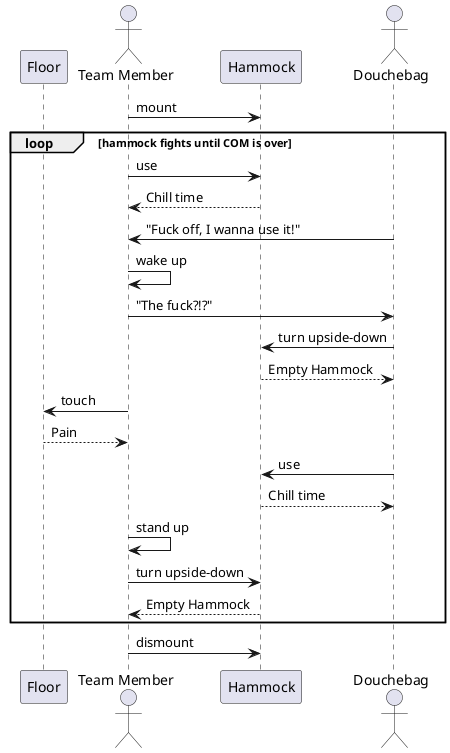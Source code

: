 @startuml

participant Floor
actor "Team Member" as Team 
participant Hammock
actor Douchebag

Team -> Hammock : mount
loop hammock fights until COM is over
    Team -> Hammock : use
    Hammock --> Team : Chill time
    Douchebag -> Team : "Fuck off, I wanna use it!"
    Team -> Team : wake up
    Team -> Douchebag : "The fuck?!?"
    Douchebag -> Hammock : turn upside-down
    Hammock --> Douchebag : Empty Hammock
    Team -> Floor : touch
    Floor --> Team : Pain
    Douchebag -> Hammock : use
    Hammock --> Douchebag : Chill time
    Team -> Team : stand up
    Team -> Hammock : turn upside-down
    Hammock --> Team : Empty Hammock
end
Team -> Hammock : dismount

@enduml